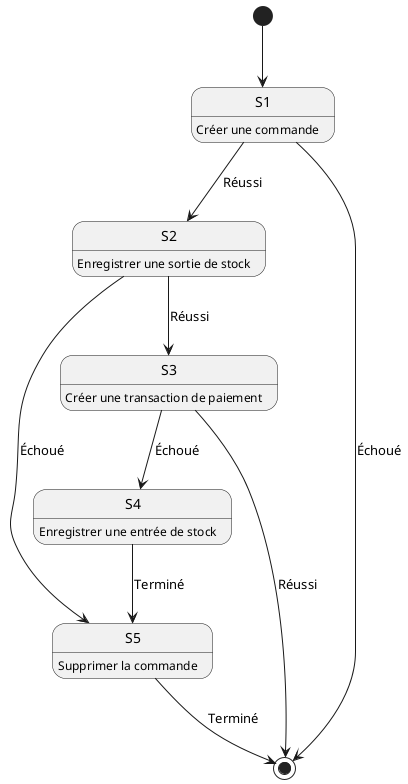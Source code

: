 @startuml
S1 : Créer une commande
S5 : Supprimer la commande
S2 : Enregistrer une sortie de stock
S4 : Enregistrer une entrée de stock
S3 : Créer une transaction de paiement

[*] --> S1
S1 --> S2 : Réussi
S2 --> S3 : Réussi
S3 --> [*] : Réussi

S3 --> S4  : Échoué
S4 --> S5 : Terminé
S5 --> [*] : Terminé

S2 --> S5 : Échoué
S1 --> [*] : Échoué
@enduml